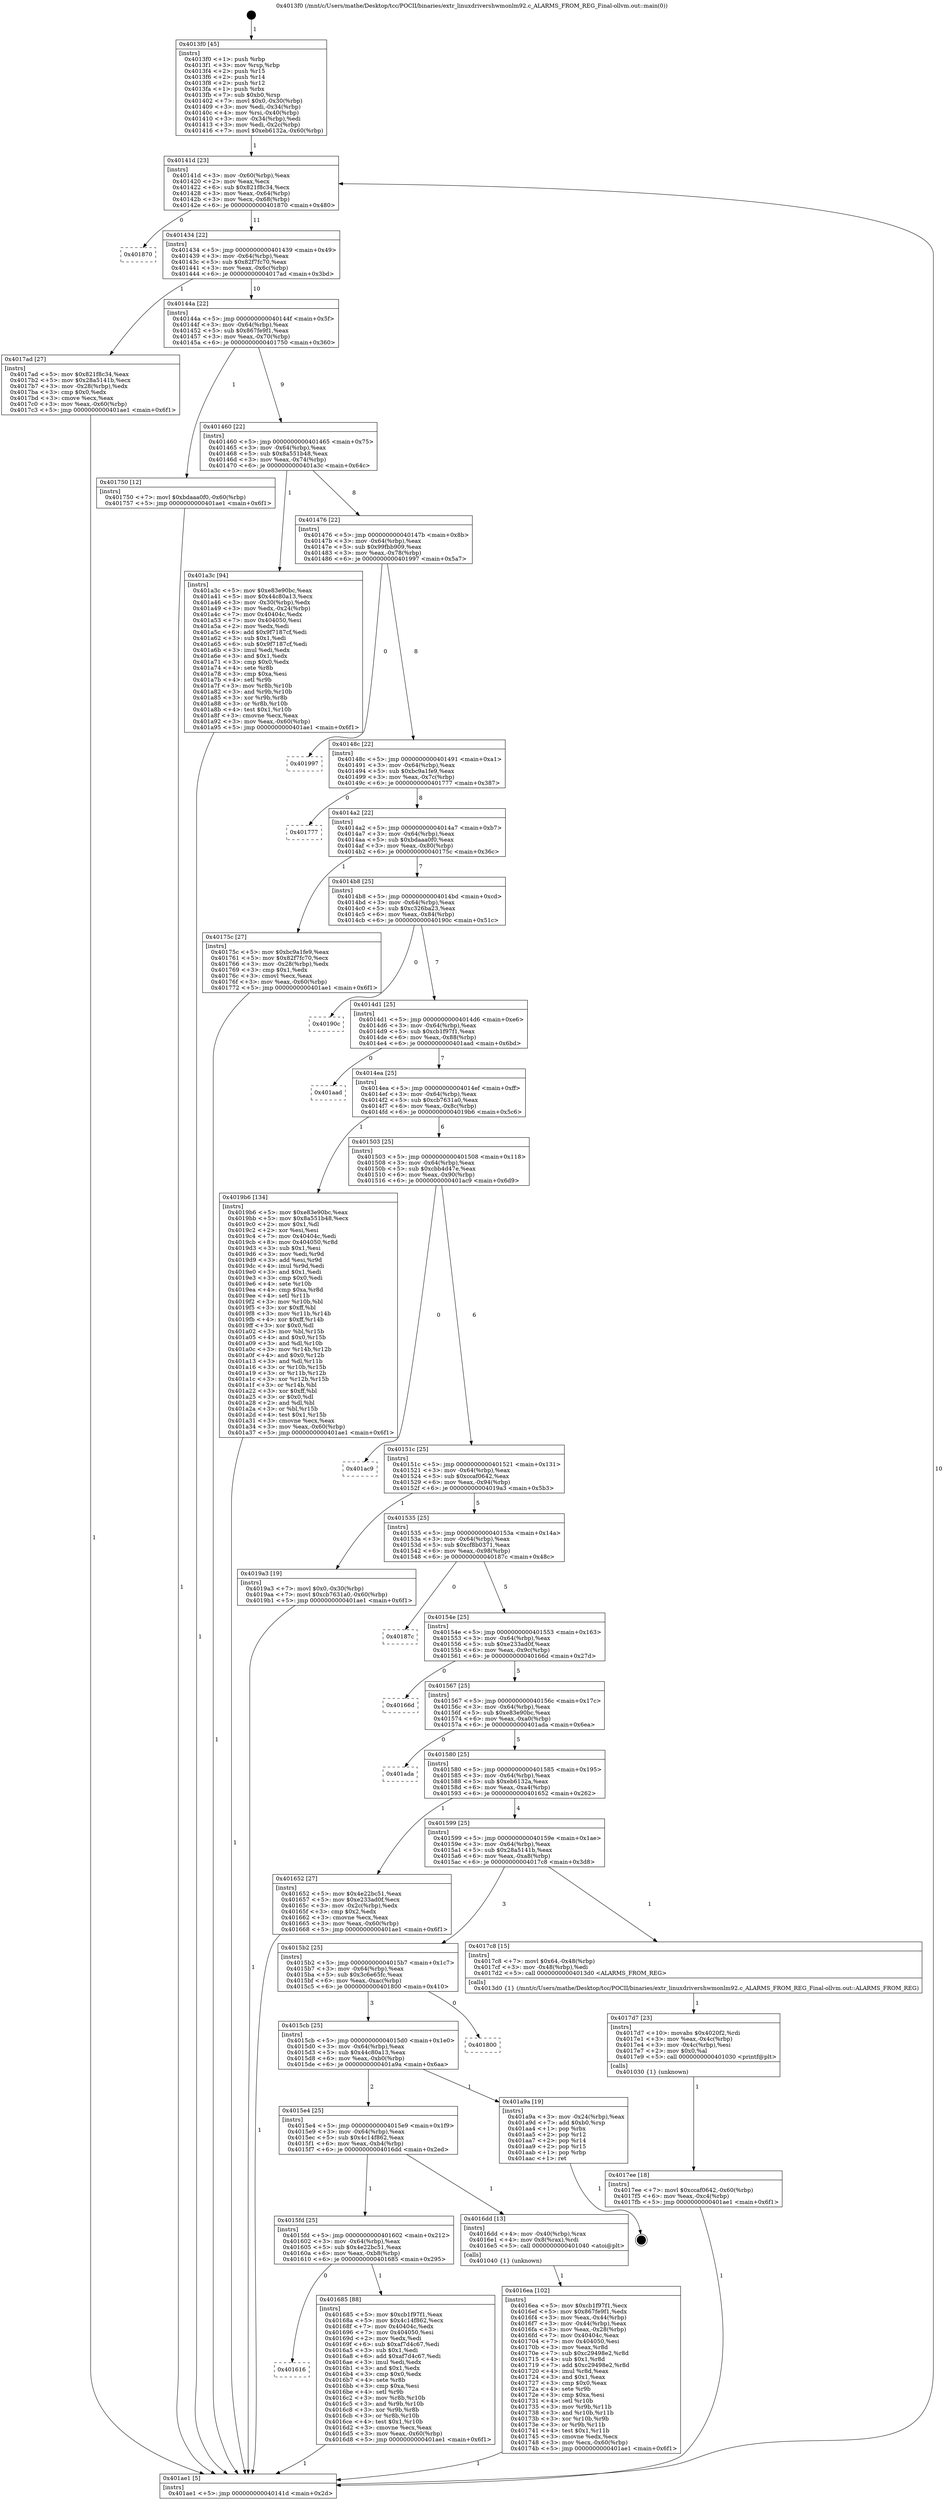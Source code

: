 digraph "0x4013f0" {
  label = "0x4013f0 (/mnt/c/Users/mathe/Desktop/tcc/POCII/binaries/extr_linuxdrivershwmonlm92.c_ALARMS_FROM_REG_Final-ollvm.out::main(0))"
  labelloc = "t"
  node[shape=record]

  Entry [label="",width=0.3,height=0.3,shape=circle,fillcolor=black,style=filled]
  "0x40141d" [label="{
     0x40141d [23]\l
     | [instrs]\l
     &nbsp;&nbsp;0x40141d \<+3\>: mov -0x60(%rbp),%eax\l
     &nbsp;&nbsp;0x401420 \<+2\>: mov %eax,%ecx\l
     &nbsp;&nbsp;0x401422 \<+6\>: sub $0x821f8c34,%ecx\l
     &nbsp;&nbsp;0x401428 \<+3\>: mov %eax,-0x64(%rbp)\l
     &nbsp;&nbsp;0x40142b \<+3\>: mov %ecx,-0x68(%rbp)\l
     &nbsp;&nbsp;0x40142e \<+6\>: je 0000000000401870 \<main+0x480\>\l
  }"]
  "0x401870" [label="{
     0x401870\l
  }", style=dashed]
  "0x401434" [label="{
     0x401434 [22]\l
     | [instrs]\l
     &nbsp;&nbsp;0x401434 \<+5\>: jmp 0000000000401439 \<main+0x49\>\l
     &nbsp;&nbsp;0x401439 \<+3\>: mov -0x64(%rbp),%eax\l
     &nbsp;&nbsp;0x40143c \<+5\>: sub $0x82f7fc70,%eax\l
     &nbsp;&nbsp;0x401441 \<+3\>: mov %eax,-0x6c(%rbp)\l
     &nbsp;&nbsp;0x401444 \<+6\>: je 00000000004017ad \<main+0x3bd\>\l
  }"]
  Exit [label="",width=0.3,height=0.3,shape=circle,fillcolor=black,style=filled,peripheries=2]
  "0x4017ad" [label="{
     0x4017ad [27]\l
     | [instrs]\l
     &nbsp;&nbsp;0x4017ad \<+5\>: mov $0x821f8c34,%eax\l
     &nbsp;&nbsp;0x4017b2 \<+5\>: mov $0x28a5141b,%ecx\l
     &nbsp;&nbsp;0x4017b7 \<+3\>: mov -0x28(%rbp),%edx\l
     &nbsp;&nbsp;0x4017ba \<+3\>: cmp $0x0,%edx\l
     &nbsp;&nbsp;0x4017bd \<+3\>: cmove %ecx,%eax\l
     &nbsp;&nbsp;0x4017c0 \<+3\>: mov %eax,-0x60(%rbp)\l
     &nbsp;&nbsp;0x4017c3 \<+5\>: jmp 0000000000401ae1 \<main+0x6f1\>\l
  }"]
  "0x40144a" [label="{
     0x40144a [22]\l
     | [instrs]\l
     &nbsp;&nbsp;0x40144a \<+5\>: jmp 000000000040144f \<main+0x5f\>\l
     &nbsp;&nbsp;0x40144f \<+3\>: mov -0x64(%rbp),%eax\l
     &nbsp;&nbsp;0x401452 \<+5\>: sub $0x867fe9f1,%eax\l
     &nbsp;&nbsp;0x401457 \<+3\>: mov %eax,-0x70(%rbp)\l
     &nbsp;&nbsp;0x40145a \<+6\>: je 0000000000401750 \<main+0x360\>\l
  }"]
  "0x4017ee" [label="{
     0x4017ee [18]\l
     | [instrs]\l
     &nbsp;&nbsp;0x4017ee \<+7\>: movl $0xccaf0642,-0x60(%rbp)\l
     &nbsp;&nbsp;0x4017f5 \<+6\>: mov %eax,-0xc4(%rbp)\l
     &nbsp;&nbsp;0x4017fb \<+5\>: jmp 0000000000401ae1 \<main+0x6f1\>\l
  }"]
  "0x401750" [label="{
     0x401750 [12]\l
     | [instrs]\l
     &nbsp;&nbsp;0x401750 \<+7\>: movl $0xbdaaa0f0,-0x60(%rbp)\l
     &nbsp;&nbsp;0x401757 \<+5\>: jmp 0000000000401ae1 \<main+0x6f1\>\l
  }"]
  "0x401460" [label="{
     0x401460 [22]\l
     | [instrs]\l
     &nbsp;&nbsp;0x401460 \<+5\>: jmp 0000000000401465 \<main+0x75\>\l
     &nbsp;&nbsp;0x401465 \<+3\>: mov -0x64(%rbp),%eax\l
     &nbsp;&nbsp;0x401468 \<+5\>: sub $0x8a551b48,%eax\l
     &nbsp;&nbsp;0x40146d \<+3\>: mov %eax,-0x74(%rbp)\l
     &nbsp;&nbsp;0x401470 \<+6\>: je 0000000000401a3c \<main+0x64c\>\l
  }"]
  "0x4017d7" [label="{
     0x4017d7 [23]\l
     | [instrs]\l
     &nbsp;&nbsp;0x4017d7 \<+10\>: movabs $0x4020f2,%rdi\l
     &nbsp;&nbsp;0x4017e1 \<+3\>: mov %eax,-0x4c(%rbp)\l
     &nbsp;&nbsp;0x4017e4 \<+3\>: mov -0x4c(%rbp),%esi\l
     &nbsp;&nbsp;0x4017e7 \<+2\>: mov $0x0,%al\l
     &nbsp;&nbsp;0x4017e9 \<+5\>: call 0000000000401030 \<printf@plt\>\l
     | [calls]\l
     &nbsp;&nbsp;0x401030 \{1\} (unknown)\l
  }"]
  "0x401a3c" [label="{
     0x401a3c [94]\l
     | [instrs]\l
     &nbsp;&nbsp;0x401a3c \<+5\>: mov $0xe83e90bc,%eax\l
     &nbsp;&nbsp;0x401a41 \<+5\>: mov $0x44c80a13,%ecx\l
     &nbsp;&nbsp;0x401a46 \<+3\>: mov -0x30(%rbp),%edx\l
     &nbsp;&nbsp;0x401a49 \<+3\>: mov %edx,-0x24(%rbp)\l
     &nbsp;&nbsp;0x401a4c \<+7\>: mov 0x40404c,%edx\l
     &nbsp;&nbsp;0x401a53 \<+7\>: mov 0x404050,%esi\l
     &nbsp;&nbsp;0x401a5a \<+2\>: mov %edx,%edi\l
     &nbsp;&nbsp;0x401a5c \<+6\>: add $0x9f7187cf,%edi\l
     &nbsp;&nbsp;0x401a62 \<+3\>: sub $0x1,%edi\l
     &nbsp;&nbsp;0x401a65 \<+6\>: sub $0x9f7187cf,%edi\l
     &nbsp;&nbsp;0x401a6b \<+3\>: imul %edi,%edx\l
     &nbsp;&nbsp;0x401a6e \<+3\>: and $0x1,%edx\l
     &nbsp;&nbsp;0x401a71 \<+3\>: cmp $0x0,%edx\l
     &nbsp;&nbsp;0x401a74 \<+4\>: sete %r8b\l
     &nbsp;&nbsp;0x401a78 \<+3\>: cmp $0xa,%esi\l
     &nbsp;&nbsp;0x401a7b \<+4\>: setl %r9b\l
     &nbsp;&nbsp;0x401a7f \<+3\>: mov %r8b,%r10b\l
     &nbsp;&nbsp;0x401a82 \<+3\>: and %r9b,%r10b\l
     &nbsp;&nbsp;0x401a85 \<+3\>: xor %r9b,%r8b\l
     &nbsp;&nbsp;0x401a88 \<+3\>: or %r8b,%r10b\l
     &nbsp;&nbsp;0x401a8b \<+4\>: test $0x1,%r10b\l
     &nbsp;&nbsp;0x401a8f \<+3\>: cmovne %ecx,%eax\l
     &nbsp;&nbsp;0x401a92 \<+3\>: mov %eax,-0x60(%rbp)\l
     &nbsp;&nbsp;0x401a95 \<+5\>: jmp 0000000000401ae1 \<main+0x6f1\>\l
  }"]
  "0x401476" [label="{
     0x401476 [22]\l
     | [instrs]\l
     &nbsp;&nbsp;0x401476 \<+5\>: jmp 000000000040147b \<main+0x8b\>\l
     &nbsp;&nbsp;0x40147b \<+3\>: mov -0x64(%rbp),%eax\l
     &nbsp;&nbsp;0x40147e \<+5\>: sub $0x99fbb909,%eax\l
     &nbsp;&nbsp;0x401483 \<+3\>: mov %eax,-0x78(%rbp)\l
     &nbsp;&nbsp;0x401486 \<+6\>: je 0000000000401997 \<main+0x5a7\>\l
  }"]
  "0x4016ea" [label="{
     0x4016ea [102]\l
     | [instrs]\l
     &nbsp;&nbsp;0x4016ea \<+5\>: mov $0xcb1f97f1,%ecx\l
     &nbsp;&nbsp;0x4016ef \<+5\>: mov $0x867fe9f1,%edx\l
     &nbsp;&nbsp;0x4016f4 \<+3\>: mov %eax,-0x44(%rbp)\l
     &nbsp;&nbsp;0x4016f7 \<+3\>: mov -0x44(%rbp),%eax\l
     &nbsp;&nbsp;0x4016fa \<+3\>: mov %eax,-0x28(%rbp)\l
     &nbsp;&nbsp;0x4016fd \<+7\>: mov 0x40404c,%eax\l
     &nbsp;&nbsp;0x401704 \<+7\>: mov 0x404050,%esi\l
     &nbsp;&nbsp;0x40170b \<+3\>: mov %eax,%r8d\l
     &nbsp;&nbsp;0x40170e \<+7\>: sub $0xc29498e2,%r8d\l
     &nbsp;&nbsp;0x401715 \<+4\>: sub $0x1,%r8d\l
     &nbsp;&nbsp;0x401719 \<+7\>: add $0xc29498e2,%r8d\l
     &nbsp;&nbsp;0x401720 \<+4\>: imul %r8d,%eax\l
     &nbsp;&nbsp;0x401724 \<+3\>: and $0x1,%eax\l
     &nbsp;&nbsp;0x401727 \<+3\>: cmp $0x0,%eax\l
     &nbsp;&nbsp;0x40172a \<+4\>: sete %r9b\l
     &nbsp;&nbsp;0x40172e \<+3\>: cmp $0xa,%esi\l
     &nbsp;&nbsp;0x401731 \<+4\>: setl %r10b\l
     &nbsp;&nbsp;0x401735 \<+3\>: mov %r9b,%r11b\l
     &nbsp;&nbsp;0x401738 \<+3\>: and %r10b,%r11b\l
     &nbsp;&nbsp;0x40173b \<+3\>: xor %r10b,%r9b\l
     &nbsp;&nbsp;0x40173e \<+3\>: or %r9b,%r11b\l
     &nbsp;&nbsp;0x401741 \<+4\>: test $0x1,%r11b\l
     &nbsp;&nbsp;0x401745 \<+3\>: cmovne %edx,%ecx\l
     &nbsp;&nbsp;0x401748 \<+3\>: mov %ecx,-0x60(%rbp)\l
     &nbsp;&nbsp;0x40174b \<+5\>: jmp 0000000000401ae1 \<main+0x6f1\>\l
  }"]
  "0x401997" [label="{
     0x401997\l
  }", style=dashed]
  "0x40148c" [label="{
     0x40148c [22]\l
     | [instrs]\l
     &nbsp;&nbsp;0x40148c \<+5\>: jmp 0000000000401491 \<main+0xa1\>\l
     &nbsp;&nbsp;0x401491 \<+3\>: mov -0x64(%rbp),%eax\l
     &nbsp;&nbsp;0x401494 \<+5\>: sub $0xbc9a1fe9,%eax\l
     &nbsp;&nbsp;0x401499 \<+3\>: mov %eax,-0x7c(%rbp)\l
     &nbsp;&nbsp;0x40149c \<+6\>: je 0000000000401777 \<main+0x387\>\l
  }"]
  "0x401616" [label="{
     0x401616\l
  }", style=dashed]
  "0x401777" [label="{
     0x401777\l
  }", style=dashed]
  "0x4014a2" [label="{
     0x4014a2 [22]\l
     | [instrs]\l
     &nbsp;&nbsp;0x4014a2 \<+5\>: jmp 00000000004014a7 \<main+0xb7\>\l
     &nbsp;&nbsp;0x4014a7 \<+3\>: mov -0x64(%rbp),%eax\l
     &nbsp;&nbsp;0x4014aa \<+5\>: sub $0xbdaaa0f0,%eax\l
     &nbsp;&nbsp;0x4014af \<+3\>: mov %eax,-0x80(%rbp)\l
     &nbsp;&nbsp;0x4014b2 \<+6\>: je 000000000040175c \<main+0x36c\>\l
  }"]
  "0x401685" [label="{
     0x401685 [88]\l
     | [instrs]\l
     &nbsp;&nbsp;0x401685 \<+5\>: mov $0xcb1f97f1,%eax\l
     &nbsp;&nbsp;0x40168a \<+5\>: mov $0x4c14f862,%ecx\l
     &nbsp;&nbsp;0x40168f \<+7\>: mov 0x40404c,%edx\l
     &nbsp;&nbsp;0x401696 \<+7\>: mov 0x404050,%esi\l
     &nbsp;&nbsp;0x40169d \<+2\>: mov %edx,%edi\l
     &nbsp;&nbsp;0x40169f \<+6\>: sub $0xaf7d4c67,%edi\l
     &nbsp;&nbsp;0x4016a5 \<+3\>: sub $0x1,%edi\l
     &nbsp;&nbsp;0x4016a8 \<+6\>: add $0xaf7d4c67,%edi\l
     &nbsp;&nbsp;0x4016ae \<+3\>: imul %edi,%edx\l
     &nbsp;&nbsp;0x4016b1 \<+3\>: and $0x1,%edx\l
     &nbsp;&nbsp;0x4016b4 \<+3\>: cmp $0x0,%edx\l
     &nbsp;&nbsp;0x4016b7 \<+4\>: sete %r8b\l
     &nbsp;&nbsp;0x4016bb \<+3\>: cmp $0xa,%esi\l
     &nbsp;&nbsp;0x4016be \<+4\>: setl %r9b\l
     &nbsp;&nbsp;0x4016c2 \<+3\>: mov %r8b,%r10b\l
     &nbsp;&nbsp;0x4016c5 \<+3\>: and %r9b,%r10b\l
     &nbsp;&nbsp;0x4016c8 \<+3\>: xor %r9b,%r8b\l
     &nbsp;&nbsp;0x4016cb \<+3\>: or %r8b,%r10b\l
     &nbsp;&nbsp;0x4016ce \<+4\>: test $0x1,%r10b\l
     &nbsp;&nbsp;0x4016d2 \<+3\>: cmovne %ecx,%eax\l
     &nbsp;&nbsp;0x4016d5 \<+3\>: mov %eax,-0x60(%rbp)\l
     &nbsp;&nbsp;0x4016d8 \<+5\>: jmp 0000000000401ae1 \<main+0x6f1\>\l
  }"]
  "0x40175c" [label="{
     0x40175c [27]\l
     | [instrs]\l
     &nbsp;&nbsp;0x40175c \<+5\>: mov $0xbc9a1fe9,%eax\l
     &nbsp;&nbsp;0x401761 \<+5\>: mov $0x82f7fc70,%ecx\l
     &nbsp;&nbsp;0x401766 \<+3\>: mov -0x28(%rbp),%edx\l
     &nbsp;&nbsp;0x401769 \<+3\>: cmp $0x1,%edx\l
     &nbsp;&nbsp;0x40176c \<+3\>: cmovl %ecx,%eax\l
     &nbsp;&nbsp;0x40176f \<+3\>: mov %eax,-0x60(%rbp)\l
     &nbsp;&nbsp;0x401772 \<+5\>: jmp 0000000000401ae1 \<main+0x6f1\>\l
  }"]
  "0x4014b8" [label="{
     0x4014b8 [25]\l
     | [instrs]\l
     &nbsp;&nbsp;0x4014b8 \<+5\>: jmp 00000000004014bd \<main+0xcd\>\l
     &nbsp;&nbsp;0x4014bd \<+3\>: mov -0x64(%rbp),%eax\l
     &nbsp;&nbsp;0x4014c0 \<+5\>: sub $0xc326ba23,%eax\l
     &nbsp;&nbsp;0x4014c5 \<+6\>: mov %eax,-0x84(%rbp)\l
     &nbsp;&nbsp;0x4014cb \<+6\>: je 000000000040190c \<main+0x51c\>\l
  }"]
  "0x4015fd" [label="{
     0x4015fd [25]\l
     | [instrs]\l
     &nbsp;&nbsp;0x4015fd \<+5\>: jmp 0000000000401602 \<main+0x212\>\l
     &nbsp;&nbsp;0x401602 \<+3\>: mov -0x64(%rbp),%eax\l
     &nbsp;&nbsp;0x401605 \<+5\>: sub $0x4e22bc51,%eax\l
     &nbsp;&nbsp;0x40160a \<+6\>: mov %eax,-0xb8(%rbp)\l
     &nbsp;&nbsp;0x401610 \<+6\>: je 0000000000401685 \<main+0x295\>\l
  }"]
  "0x40190c" [label="{
     0x40190c\l
  }", style=dashed]
  "0x4014d1" [label="{
     0x4014d1 [25]\l
     | [instrs]\l
     &nbsp;&nbsp;0x4014d1 \<+5\>: jmp 00000000004014d6 \<main+0xe6\>\l
     &nbsp;&nbsp;0x4014d6 \<+3\>: mov -0x64(%rbp),%eax\l
     &nbsp;&nbsp;0x4014d9 \<+5\>: sub $0xcb1f97f1,%eax\l
     &nbsp;&nbsp;0x4014de \<+6\>: mov %eax,-0x88(%rbp)\l
     &nbsp;&nbsp;0x4014e4 \<+6\>: je 0000000000401aad \<main+0x6bd\>\l
  }"]
  "0x4016dd" [label="{
     0x4016dd [13]\l
     | [instrs]\l
     &nbsp;&nbsp;0x4016dd \<+4\>: mov -0x40(%rbp),%rax\l
     &nbsp;&nbsp;0x4016e1 \<+4\>: mov 0x8(%rax),%rdi\l
     &nbsp;&nbsp;0x4016e5 \<+5\>: call 0000000000401040 \<atoi@plt\>\l
     | [calls]\l
     &nbsp;&nbsp;0x401040 \{1\} (unknown)\l
  }"]
  "0x401aad" [label="{
     0x401aad\l
  }", style=dashed]
  "0x4014ea" [label="{
     0x4014ea [25]\l
     | [instrs]\l
     &nbsp;&nbsp;0x4014ea \<+5\>: jmp 00000000004014ef \<main+0xff\>\l
     &nbsp;&nbsp;0x4014ef \<+3\>: mov -0x64(%rbp),%eax\l
     &nbsp;&nbsp;0x4014f2 \<+5\>: sub $0xcb7631a0,%eax\l
     &nbsp;&nbsp;0x4014f7 \<+6\>: mov %eax,-0x8c(%rbp)\l
     &nbsp;&nbsp;0x4014fd \<+6\>: je 00000000004019b6 \<main+0x5c6\>\l
  }"]
  "0x4015e4" [label="{
     0x4015e4 [25]\l
     | [instrs]\l
     &nbsp;&nbsp;0x4015e4 \<+5\>: jmp 00000000004015e9 \<main+0x1f9\>\l
     &nbsp;&nbsp;0x4015e9 \<+3\>: mov -0x64(%rbp),%eax\l
     &nbsp;&nbsp;0x4015ec \<+5\>: sub $0x4c14f862,%eax\l
     &nbsp;&nbsp;0x4015f1 \<+6\>: mov %eax,-0xb4(%rbp)\l
     &nbsp;&nbsp;0x4015f7 \<+6\>: je 00000000004016dd \<main+0x2ed\>\l
  }"]
  "0x4019b6" [label="{
     0x4019b6 [134]\l
     | [instrs]\l
     &nbsp;&nbsp;0x4019b6 \<+5\>: mov $0xe83e90bc,%eax\l
     &nbsp;&nbsp;0x4019bb \<+5\>: mov $0x8a551b48,%ecx\l
     &nbsp;&nbsp;0x4019c0 \<+2\>: mov $0x1,%dl\l
     &nbsp;&nbsp;0x4019c2 \<+2\>: xor %esi,%esi\l
     &nbsp;&nbsp;0x4019c4 \<+7\>: mov 0x40404c,%edi\l
     &nbsp;&nbsp;0x4019cb \<+8\>: mov 0x404050,%r8d\l
     &nbsp;&nbsp;0x4019d3 \<+3\>: sub $0x1,%esi\l
     &nbsp;&nbsp;0x4019d6 \<+3\>: mov %edi,%r9d\l
     &nbsp;&nbsp;0x4019d9 \<+3\>: add %esi,%r9d\l
     &nbsp;&nbsp;0x4019dc \<+4\>: imul %r9d,%edi\l
     &nbsp;&nbsp;0x4019e0 \<+3\>: and $0x1,%edi\l
     &nbsp;&nbsp;0x4019e3 \<+3\>: cmp $0x0,%edi\l
     &nbsp;&nbsp;0x4019e6 \<+4\>: sete %r10b\l
     &nbsp;&nbsp;0x4019ea \<+4\>: cmp $0xa,%r8d\l
     &nbsp;&nbsp;0x4019ee \<+4\>: setl %r11b\l
     &nbsp;&nbsp;0x4019f2 \<+3\>: mov %r10b,%bl\l
     &nbsp;&nbsp;0x4019f5 \<+3\>: xor $0xff,%bl\l
     &nbsp;&nbsp;0x4019f8 \<+3\>: mov %r11b,%r14b\l
     &nbsp;&nbsp;0x4019fb \<+4\>: xor $0xff,%r14b\l
     &nbsp;&nbsp;0x4019ff \<+3\>: xor $0x0,%dl\l
     &nbsp;&nbsp;0x401a02 \<+3\>: mov %bl,%r15b\l
     &nbsp;&nbsp;0x401a05 \<+4\>: and $0x0,%r15b\l
     &nbsp;&nbsp;0x401a09 \<+3\>: and %dl,%r10b\l
     &nbsp;&nbsp;0x401a0c \<+3\>: mov %r14b,%r12b\l
     &nbsp;&nbsp;0x401a0f \<+4\>: and $0x0,%r12b\l
     &nbsp;&nbsp;0x401a13 \<+3\>: and %dl,%r11b\l
     &nbsp;&nbsp;0x401a16 \<+3\>: or %r10b,%r15b\l
     &nbsp;&nbsp;0x401a19 \<+3\>: or %r11b,%r12b\l
     &nbsp;&nbsp;0x401a1c \<+3\>: xor %r12b,%r15b\l
     &nbsp;&nbsp;0x401a1f \<+3\>: or %r14b,%bl\l
     &nbsp;&nbsp;0x401a22 \<+3\>: xor $0xff,%bl\l
     &nbsp;&nbsp;0x401a25 \<+3\>: or $0x0,%dl\l
     &nbsp;&nbsp;0x401a28 \<+2\>: and %dl,%bl\l
     &nbsp;&nbsp;0x401a2a \<+3\>: or %bl,%r15b\l
     &nbsp;&nbsp;0x401a2d \<+4\>: test $0x1,%r15b\l
     &nbsp;&nbsp;0x401a31 \<+3\>: cmovne %ecx,%eax\l
     &nbsp;&nbsp;0x401a34 \<+3\>: mov %eax,-0x60(%rbp)\l
     &nbsp;&nbsp;0x401a37 \<+5\>: jmp 0000000000401ae1 \<main+0x6f1\>\l
  }"]
  "0x401503" [label="{
     0x401503 [25]\l
     | [instrs]\l
     &nbsp;&nbsp;0x401503 \<+5\>: jmp 0000000000401508 \<main+0x118\>\l
     &nbsp;&nbsp;0x401508 \<+3\>: mov -0x64(%rbp),%eax\l
     &nbsp;&nbsp;0x40150b \<+5\>: sub $0xcbb4d47e,%eax\l
     &nbsp;&nbsp;0x401510 \<+6\>: mov %eax,-0x90(%rbp)\l
     &nbsp;&nbsp;0x401516 \<+6\>: je 0000000000401ac9 \<main+0x6d9\>\l
  }"]
  "0x401a9a" [label="{
     0x401a9a [19]\l
     | [instrs]\l
     &nbsp;&nbsp;0x401a9a \<+3\>: mov -0x24(%rbp),%eax\l
     &nbsp;&nbsp;0x401a9d \<+7\>: add $0xb0,%rsp\l
     &nbsp;&nbsp;0x401aa4 \<+1\>: pop %rbx\l
     &nbsp;&nbsp;0x401aa5 \<+2\>: pop %r12\l
     &nbsp;&nbsp;0x401aa7 \<+2\>: pop %r14\l
     &nbsp;&nbsp;0x401aa9 \<+2\>: pop %r15\l
     &nbsp;&nbsp;0x401aab \<+1\>: pop %rbp\l
     &nbsp;&nbsp;0x401aac \<+1\>: ret\l
  }"]
  "0x401ac9" [label="{
     0x401ac9\l
  }", style=dashed]
  "0x40151c" [label="{
     0x40151c [25]\l
     | [instrs]\l
     &nbsp;&nbsp;0x40151c \<+5\>: jmp 0000000000401521 \<main+0x131\>\l
     &nbsp;&nbsp;0x401521 \<+3\>: mov -0x64(%rbp),%eax\l
     &nbsp;&nbsp;0x401524 \<+5\>: sub $0xccaf0642,%eax\l
     &nbsp;&nbsp;0x401529 \<+6\>: mov %eax,-0x94(%rbp)\l
     &nbsp;&nbsp;0x40152f \<+6\>: je 00000000004019a3 \<main+0x5b3\>\l
  }"]
  "0x4015cb" [label="{
     0x4015cb [25]\l
     | [instrs]\l
     &nbsp;&nbsp;0x4015cb \<+5\>: jmp 00000000004015d0 \<main+0x1e0\>\l
     &nbsp;&nbsp;0x4015d0 \<+3\>: mov -0x64(%rbp),%eax\l
     &nbsp;&nbsp;0x4015d3 \<+5\>: sub $0x44c80a13,%eax\l
     &nbsp;&nbsp;0x4015d8 \<+6\>: mov %eax,-0xb0(%rbp)\l
     &nbsp;&nbsp;0x4015de \<+6\>: je 0000000000401a9a \<main+0x6aa\>\l
  }"]
  "0x4019a3" [label="{
     0x4019a3 [19]\l
     | [instrs]\l
     &nbsp;&nbsp;0x4019a3 \<+7\>: movl $0x0,-0x30(%rbp)\l
     &nbsp;&nbsp;0x4019aa \<+7\>: movl $0xcb7631a0,-0x60(%rbp)\l
     &nbsp;&nbsp;0x4019b1 \<+5\>: jmp 0000000000401ae1 \<main+0x6f1\>\l
  }"]
  "0x401535" [label="{
     0x401535 [25]\l
     | [instrs]\l
     &nbsp;&nbsp;0x401535 \<+5\>: jmp 000000000040153a \<main+0x14a\>\l
     &nbsp;&nbsp;0x40153a \<+3\>: mov -0x64(%rbp),%eax\l
     &nbsp;&nbsp;0x40153d \<+5\>: sub $0xcf8b0371,%eax\l
     &nbsp;&nbsp;0x401542 \<+6\>: mov %eax,-0x98(%rbp)\l
     &nbsp;&nbsp;0x401548 \<+6\>: je 000000000040187c \<main+0x48c\>\l
  }"]
  "0x401800" [label="{
     0x401800\l
  }", style=dashed]
  "0x40187c" [label="{
     0x40187c\l
  }", style=dashed]
  "0x40154e" [label="{
     0x40154e [25]\l
     | [instrs]\l
     &nbsp;&nbsp;0x40154e \<+5\>: jmp 0000000000401553 \<main+0x163\>\l
     &nbsp;&nbsp;0x401553 \<+3\>: mov -0x64(%rbp),%eax\l
     &nbsp;&nbsp;0x401556 \<+5\>: sub $0xe233ad0f,%eax\l
     &nbsp;&nbsp;0x40155b \<+6\>: mov %eax,-0x9c(%rbp)\l
     &nbsp;&nbsp;0x401561 \<+6\>: je 000000000040166d \<main+0x27d\>\l
  }"]
  "0x4015b2" [label="{
     0x4015b2 [25]\l
     | [instrs]\l
     &nbsp;&nbsp;0x4015b2 \<+5\>: jmp 00000000004015b7 \<main+0x1c7\>\l
     &nbsp;&nbsp;0x4015b7 \<+3\>: mov -0x64(%rbp),%eax\l
     &nbsp;&nbsp;0x4015ba \<+5\>: sub $0x3c6e65fc,%eax\l
     &nbsp;&nbsp;0x4015bf \<+6\>: mov %eax,-0xac(%rbp)\l
     &nbsp;&nbsp;0x4015c5 \<+6\>: je 0000000000401800 \<main+0x410\>\l
  }"]
  "0x40166d" [label="{
     0x40166d\l
  }", style=dashed]
  "0x401567" [label="{
     0x401567 [25]\l
     | [instrs]\l
     &nbsp;&nbsp;0x401567 \<+5\>: jmp 000000000040156c \<main+0x17c\>\l
     &nbsp;&nbsp;0x40156c \<+3\>: mov -0x64(%rbp),%eax\l
     &nbsp;&nbsp;0x40156f \<+5\>: sub $0xe83e90bc,%eax\l
     &nbsp;&nbsp;0x401574 \<+6\>: mov %eax,-0xa0(%rbp)\l
     &nbsp;&nbsp;0x40157a \<+6\>: je 0000000000401ada \<main+0x6ea\>\l
  }"]
  "0x4017c8" [label="{
     0x4017c8 [15]\l
     | [instrs]\l
     &nbsp;&nbsp;0x4017c8 \<+7\>: movl $0x64,-0x48(%rbp)\l
     &nbsp;&nbsp;0x4017cf \<+3\>: mov -0x48(%rbp),%edi\l
     &nbsp;&nbsp;0x4017d2 \<+5\>: call 00000000004013d0 \<ALARMS_FROM_REG\>\l
     | [calls]\l
     &nbsp;&nbsp;0x4013d0 \{1\} (/mnt/c/Users/mathe/Desktop/tcc/POCII/binaries/extr_linuxdrivershwmonlm92.c_ALARMS_FROM_REG_Final-ollvm.out::ALARMS_FROM_REG)\l
  }"]
  "0x401ada" [label="{
     0x401ada\l
  }", style=dashed]
  "0x401580" [label="{
     0x401580 [25]\l
     | [instrs]\l
     &nbsp;&nbsp;0x401580 \<+5\>: jmp 0000000000401585 \<main+0x195\>\l
     &nbsp;&nbsp;0x401585 \<+3\>: mov -0x64(%rbp),%eax\l
     &nbsp;&nbsp;0x401588 \<+5\>: sub $0xeb6132a,%eax\l
     &nbsp;&nbsp;0x40158d \<+6\>: mov %eax,-0xa4(%rbp)\l
     &nbsp;&nbsp;0x401593 \<+6\>: je 0000000000401652 \<main+0x262\>\l
  }"]
  "0x4013f0" [label="{
     0x4013f0 [45]\l
     | [instrs]\l
     &nbsp;&nbsp;0x4013f0 \<+1\>: push %rbp\l
     &nbsp;&nbsp;0x4013f1 \<+3\>: mov %rsp,%rbp\l
     &nbsp;&nbsp;0x4013f4 \<+2\>: push %r15\l
     &nbsp;&nbsp;0x4013f6 \<+2\>: push %r14\l
     &nbsp;&nbsp;0x4013f8 \<+2\>: push %r12\l
     &nbsp;&nbsp;0x4013fa \<+1\>: push %rbx\l
     &nbsp;&nbsp;0x4013fb \<+7\>: sub $0xb0,%rsp\l
     &nbsp;&nbsp;0x401402 \<+7\>: movl $0x0,-0x30(%rbp)\l
     &nbsp;&nbsp;0x401409 \<+3\>: mov %edi,-0x34(%rbp)\l
     &nbsp;&nbsp;0x40140c \<+4\>: mov %rsi,-0x40(%rbp)\l
     &nbsp;&nbsp;0x401410 \<+3\>: mov -0x34(%rbp),%edi\l
     &nbsp;&nbsp;0x401413 \<+3\>: mov %edi,-0x2c(%rbp)\l
     &nbsp;&nbsp;0x401416 \<+7\>: movl $0xeb6132a,-0x60(%rbp)\l
  }"]
  "0x401652" [label="{
     0x401652 [27]\l
     | [instrs]\l
     &nbsp;&nbsp;0x401652 \<+5\>: mov $0x4e22bc51,%eax\l
     &nbsp;&nbsp;0x401657 \<+5\>: mov $0xe233ad0f,%ecx\l
     &nbsp;&nbsp;0x40165c \<+3\>: mov -0x2c(%rbp),%edx\l
     &nbsp;&nbsp;0x40165f \<+3\>: cmp $0x2,%edx\l
     &nbsp;&nbsp;0x401662 \<+3\>: cmovne %ecx,%eax\l
     &nbsp;&nbsp;0x401665 \<+3\>: mov %eax,-0x60(%rbp)\l
     &nbsp;&nbsp;0x401668 \<+5\>: jmp 0000000000401ae1 \<main+0x6f1\>\l
  }"]
  "0x401599" [label="{
     0x401599 [25]\l
     | [instrs]\l
     &nbsp;&nbsp;0x401599 \<+5\>: jmp 000000000040159e \<main+0x1ae\>\l
     &nbsp;&nbsp;0x40159e \<+3\>: mov -0x64(%rbp),%eax\l
     &nbsp;&nbsp;0x4015a1 \<+5\>: sub $0x28a5141b,%eax\l
     &nbsp;&nbsp;0x4015a6 \<+6\>: mov %eax,-0xa8(%rbp)\l
     &nbsp;&nbsp;0x4015ac \<+6\>: je 00000000004017c8 \<main+0x3d8\>\l
  }"]
  "0x401ae1" [label="{
     0x401ae1 [5]\l
     | [instrs]\l
     &nbsp;&nbsp;0x401ae1 \<+5\>: jmp 000000000040141d \<main+0x2d\>\l
  }"]
  Entry -> "0x4013f0" [label=" 1"]
  "0x40141d" -> "0x401870" [label=" 0"]
  "0x40141d" -> "0x401434" [label=" 11"]
  "0x401a9a" -> Exit [label=" 1"]
  "0x401434" -> "0x4017ad" [label=" 1"]
  "0x401434" -> "0x40144a" [label=" 10"]
  "0x401a3c" -> "0x401ae1" [label=" 1"]
  "0x40144a" -> "0x401750" [label=" 1"]
  "0x40144a" -> "0x401460" [label=" 9"]
  "0x4019b6" -> "0x401ae1" [label=" 1"]
  "0x401460" -> "0x401a3c" [label=" 1"]
  "0x401460" -> "0x401476" [label=" 8"]
  "0x4019a3" -> "0x401ae1" [label=" 1"]
  "0x401476" -> "0x401997" [label=" 0"]
  "0x401476" -> "0x40148c" [label=" 8"]
  "0x4017ee" -> "0x401ae1" [label=" 1"]
  "0x40148c" -> "0x401777" [label=" 0"]
  "0x40148c" -> "0x4014a2" [label=" 8"]
  "0x4017d7" -> "0x4017ee" [label=" 1"]
  "0x4014a2" -> "0x40175c" [label=" 1"]
  "0x4014a2" -> "0x4014b8" [label=" 7"]
  "0x4017c8" -> "0x4017d7" [label=" 1"]
  "0x4014b8" -> "0x40190c" [label=" 0"]
  "0x4014b8" -> "0x4014d1" [label=" 7"]
  "0x40175c" -> "0x401ae1" [label=" 1"]
  "0x4014d1" -> "0x401aad" [label=" 0"]
  "0x4014d1" -> "0x4014ea" [label=" 7"]
  "0x401750" -> "0x401ae1" [label=" 1"]
  "0x4014ea" -> "0x4019b6" [label=" 1"]
  "0x4014ea" -> "0x401503" [label=" 6"]
  "0x4016dd" -> "0x4016ea" [label=" 1"]
  "0x401503" -> "0x401ac9" [label=" 0"]
  "0x401503" -> "0x40151c" [label=" 6"]
  "0x401685" -> "0x401ae1" [label=" 1"]
  "0x40151c" -> "0x4019a3" [label=" 1"]
  "0x40151c" -> "0x401535" [label=" 5"]
  "0x4015fd" -> "0x401685" [label=" 1"]
  "0x401535" -> "0x40187c" [label=" 0"]
  "0x401535" -> "0x40154e" [label=" 5"]
  "0x4017ad" -> "0x401ae1" [label=" 1"]
  "0x40154e" -> "0x40166d" [label=" 0"]
  "0x40154e" -> "0x401567" [label=" 5"]
  "0x4015e4" -> "0x4016dd" [label=" 1"]
  "0x401567" -> "0x401ada" [label=" 0"]
  "0x401567" -> "0x401580" [label=" 5"]
  "0x4016ea" -> "0x401ae1" [label=" 1"]
  "0x401580" -> "0x401652" [label=" 1"]
  "0x401580" -> "0x401599" [label=" 4"]
  "0x401652" -> "0x401ae1" [label=" 1"]
  "0x4013f0" -> "0x40141d" [label=" 1"]
  "0x401ae1" -> "0x40141d" [label=" 10"]
  "0x4015cb" -> "0x4015e4" [label=" 2"]
  "0x401599" -> "0x4017c8" [label=" 1"]
  "0x401599" -> "0x4015b2" [label=" 3"]
  "0x4015e4" -> "0x4015fd" [label=" 1"]
  "0x4015b2" -> "0x401800" [label=" 0"]
  "0x4015b2" -> "0x4015cb" [label=" 3"]
  "0x4015fd" -> "0x401616" [label=" 0"]
  "0x4015cb" -> "0x401a9a" [label=" 1"]
}
